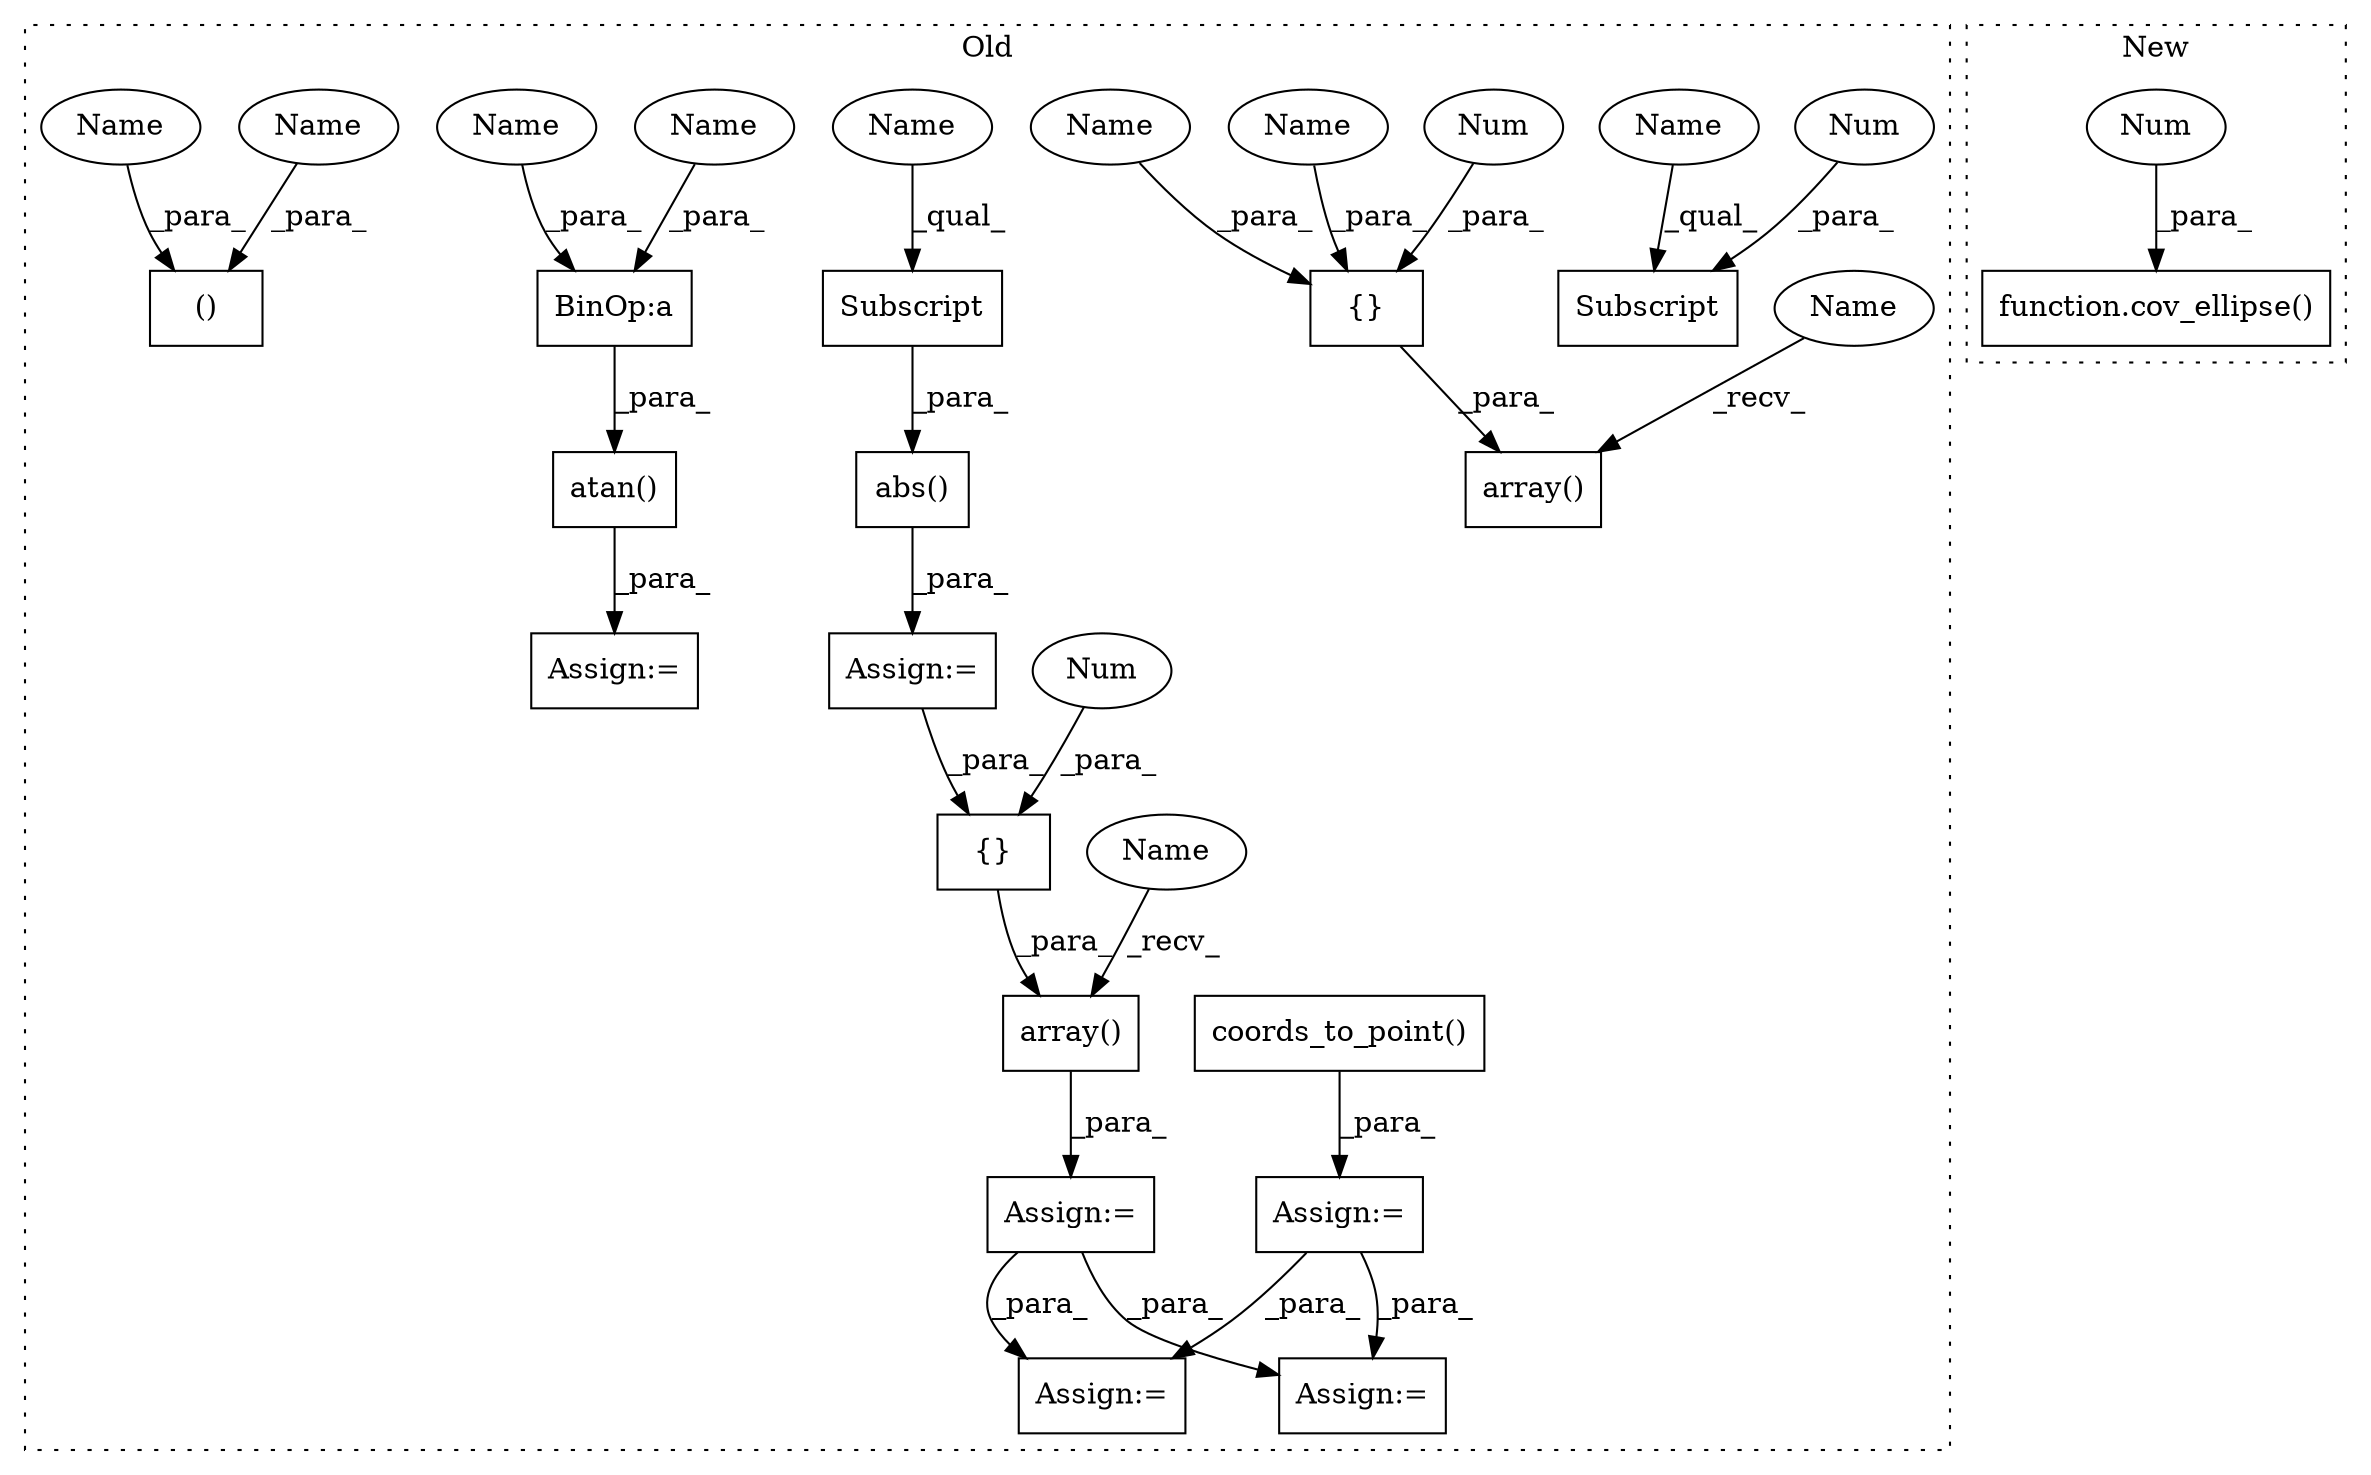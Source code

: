 digraph G {
subgraph cluster0 {
1 [label="{}" a="59" s="1621,1638" l="1,0" shape="box"];
3 [label="array()" a="75" s="1612,1639" l="9,1" shape="box"];
4 [label="abs()" a="75" s="1528,1549" l="7,1" shape="box"];
5 [label="Subscript" a="63" s="1535,0" l="14,0" shape="box"];
6 [label="Subscript" a="63" s="1574,0" l="14,0" shape="box"];
7 [label="array()" a="75" s="1290,1308" l="9,1" shape="box"];
8 [label="{}" a="59" s="1299,1307" l="1,0" shape="box"];
9 [label="BinOp:a" a="82" s="1407" l="3" shape="box"];
10 [label="()" a="54" s="1219" l="3" shape="box"];
11 [label="atan()" a="75" s="1396,1411" l="10,1" shape="box"];
13 [label="Num" a="76" s="1586" l="1" shape="ellipse"];
14 [label="Num" a="76" s="1637" l="1" shape="ellipse"];
15 [label="Num" a="76" s="1306" l="1" shape="ellipse"];
16 [label="Assign:=" a="68" s="1393" l="3" shape="box"];
17 [label="Assign:=" a="68" s="1609" l="3" shape="box"];
18 [label="Assign:=" a="68" s="1748" l="3" shape="box"];
19 [label="Assign:=" a="68" s="1525" l="3" shape="box"];
20 [label="Assign:=" a="68" s="1660" l="3" shape="box"];
21 [label="Assign:=" a="68" s="1716" l="3" shape="box"];
22 [label="coords_to_point()" a="75" s="1663,1690" l="26,12" shape="box"];
23 [label="Name" a="87" s="1290" l="2" shape="ellipse"];
24 [label="Name" a="87" s="1612" l="2" shape="ellipse"];
25 [label="Name" a="87" s="1535" l="11" shape="ellipse"];
26 [label="Name" a="87" s="1574" l="11" shape="ellipse"];
27 [label="Name" a="87" s="1406" l="1" shape="ellipse"];
28 [label="Name" a="87" s="1303" l="1" shape="ellipse"];
29 [label="Name" a="87" s="1221" l="1" shape="ellipse"];
30 [label="Name" a="87" s="1300" l="1" shape="ellipse"];
31 [label="Name" a="87" s="1218" l="1" shape="ellipse"];
32 [label="Name" a="87" s="1410" l="1" shape="ellipse"];
label = "Old";
style="dotted";
}
subgraph cluster1 {
2 [label="function.cov_ellipse()" a="75" s="1936,1961" l="12,1" shape="box"];
12 [label="Num" a="76" s="1960" l="1" shape="ellipse"];
label = "New";
style="dotted";
}
1 -> 3 [label="_para_"];
3 -> 17 [label="_para_"];
4 -> 19 [label="_para_"];
5 -> 4 [label="_para_"];
8 -> 7 [label="_para_"];
9 -> 11 [label="_para_"];
11 -> 16 [label="_para_"];
12 -> 2 [label="_para_"];
13 -> 6 [label="_para_"];
14 -> 1 [label="_para_"];
15 -> 8 [label="_para_"];
17 -> 18 [label="_para_"];
17 -> 21 [label="_para_"];
19 -> 1 [label="_para_"];
20 -> 21 [label="_para_"];
20 -> 18 [label="_para_"];
22 -> 20 [label="_para_"];
23 -> 7 [label="_recv_"];
24 -> 3 [label="_recv_"];
25 -> 5 [label="_qual_"];
26 -> 6 [label="_qual_"];
27 -> 9 [label="_para_"];
28 -> 8 [label="_para_"];
29 -> 10 [label="_para_"];
30 -> 8 [label="_para_"];
31 -> 10 [label="_para_"];
32 -> 9 [label="_para_"];
}